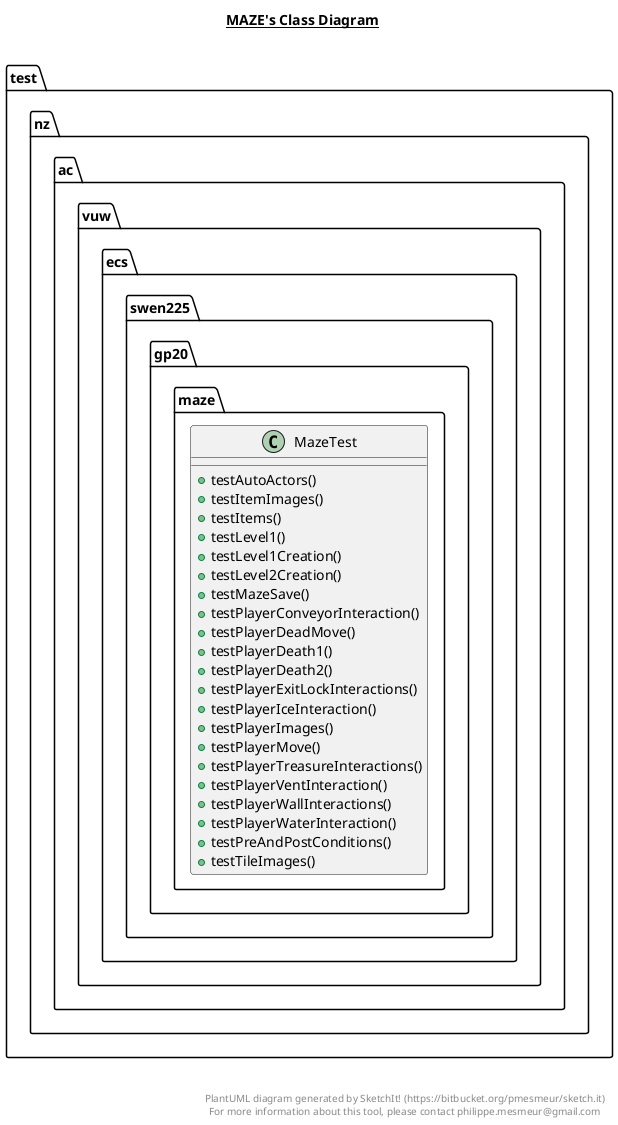 @startuml

title __MAZE's Class Diagram__\n

  namespace test.nz.ac.vuw.ecs.swen225.gp20.maze {
    class test.nz.ac.vuw.ecs.swen225.gp20.maze.MazeTest {
        + testAutoActors()
        + testItemImages()
        + testItems()
        + testLevel1()
        + testLevel1Creation()
        + testLevel2Creation()
        + testMazeSave()
        + testPlayerConveyorInteraction()
        + testPlayerDeadMove()
        + testPlayerDeath1()
        + testPlayerDeath2()
        + testPlayerExitLockInteractions()
        + testPlayerIceInteraction()
        + testPlayerImages()
        + testPlayerMove()
        + testPlayerTreasureInteractions()
        + testPlayerVentInteraction()
        + testPlayerWallInteractions()
        + testPlayerWaterInteraction()
        + testPreAndPostConditions()
        + testTileImages()
    }
  }
  



right footer


PlantUML diagram generated by SketchIt! (https://bitbucket.org/pmesmeur/sketch.it)
For more information about this tool, please contact philippe.mesmeur@gmail.com
endfooter

@enduml
